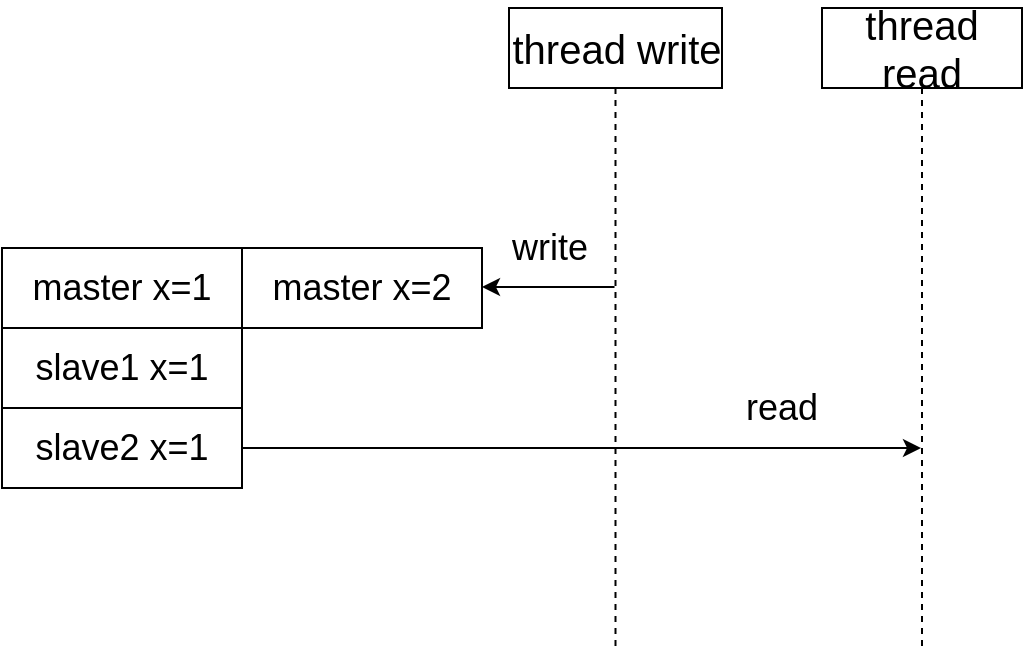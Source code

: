 <mxfile version="12.5.3" type="device"><diagram id="eSdrezFReLvGvT69AUhG" name="第 1 页"><mxGraphModel dx="1106" dy="892" grid="1" gridSize="10" guides="1" tooltips="1" connect="1" arrows="1" fold="1" page="1" pageScale="1" pageWidth="827" pageHeight="1169" math="0" shadow="0"><root><mxCell id="0"/><mxCell id="1" parent="0"/><mxCell id="AiVsDPWzqissfKPgM_cx-3" value="&lt;font style=&quot;font-size: 20px&quot;&gt;thread write&lt;/font&gt;" style="shape=umlLifeline;perimeter=lifelinePerimeter;whiteSpace=wrap;html=1;container=1;collapsible=0;recursiveResize=0;outlineConnect=0;" parent="1" vertex="1"><mxGeometry x="363.5" y="80" width="106.5" height="320" as="geometry"/></mxCell><mxCell id="AiVsDPWzqissfKPgM_cx-4" value="&lt;font style=&quot;font-size: 20px&quot;&gt;thread read&lt;/font&gt;" style="shape=umlLifeline;perimeter=lifelinePerimeter;whiteSpace=wrap;html=1;container=1;collapsible=0;recursiveResize=0;outlineConnect=0;" parent="1" vertex="1"><mxGeometry x="520" y="80" width="100" height="320" as="geometry"/></mxCell><mxCell id="q7PsoinrFX-AdNdmWBRb-1" value="&lt;font style=&quot;font-size: 18px&quot;&gt;master x=1&lt;/font&gt;" style="rounded=0;whiteSpace=wrap;html=1;" vertex="1" parent="1"><mxGeometry x="110" y="200" width="120" height="40" as="geometry"/></mxCell><mxCell id="q7PsoinrFX-AdNdmWBRb-2" value="&lt;font style=&quot;font-size: 18px&quot;&gt;slave1 x=1&lt;/font&gt;" style="rounded=0;whiteSpace=wrap;html=1;" vertex="1" parent="1"><mxGeometry x="110" y="240" width="120" height="40" as="geometry"/></mxCell><mxCell id="q7PsoinrFX-AdNdmWBRb-3" value="&lt;font style=&quot;font-size: 18px&quot;&gt;slave2 x=1&lt;/font&gt;" style="rounded=0;whiteSpace=wrap;html=1;" vertex="1" parent="1"><mxGeometry x="110" y="280" width="120" height="40" as="geometry"/></mxCell><mxCell id="q7PsoinrFX-AdNdmWBRb-4" value="&lt;font style=&quot;font-size: 18px&quot;&gt;master x=2&lt;/font&gt;" style="rounded=0;whiteSpace=wrap;html=1;" vertex="1" parent="1"><mxGeometry x="230" y="200" width="120" height="40" as="geometry"/></mxCell><mxCell id="q7PsoinrFX-AdNdmWBRb-8" style="edgeStyle=orthogonalEdgeStyle;rounded=0;orthogonalLoop=1;jettySize=auto;html=1;exitX=1;exitY=0.5;exitDx=0;exitDy=0;" edge="1" parent="1" source="q7PsoinrFX-AdNdmWBRb-3" target="AiVsDPWzqissfKPgM_cx-4"><mxGeometry relative="1" as="geometry"><mxPoint x="550" y="300" as="targetPoint"/><mxPoint x="243.5" y="300" as="sourcePoint"/><Array as="points"><mxPoint x="480" y="300"/><mxPoint x="480" y="300"/></Array></mxGeometry></mxCell><mxCell id="q7PsoinrFX-AdNdmWBRb-7" value="" style="endArrow=classic;html=1;entryX=1;entryY=0.5;entryDx=0;entryDy=0;" edge="1" parent="1"><mxGeometry width="50" height="50" relative="1" as="geometry"><mxPoint x="416.25" y="219.5" as="sourcePoint"/><mxPoint x="350" y="219.5" as="targetPoint"/></mxGeometry></mxCell><mxCell id="q7PsoinrFX-AdNdmWBRb-11" value="&lt;font style=&quot;font-size: 18px&quot;&gt;write&lt;/font&gt;" style="text;html=1;strokeColor=none;fillColor=none;align=center;verticalAlign=middle;whiteSpace=wrap;rounded=0;" vertex="1" parent="1"><mxGeometry x="363.5" y="180" width="40" height="40" as="geometry"/></mxCell><mxCell id="q7PsoinrFX-AdNdmWBRb-12" value="&lt;font style=&quot;font-size: 18px&quot;&gt;read&lt;/font&gt;" style="text;html=1;strokeColor=none;fillColor=none;align=center;verticalAlign=middle;whiteSpace=wrap;rounded=0;" vertex="1" parent="1"><mxGeometry x="480" y="260" width="40" height="40" as="geometry"/></mxCell></root></mxGraphModel></diagram></mxfile>